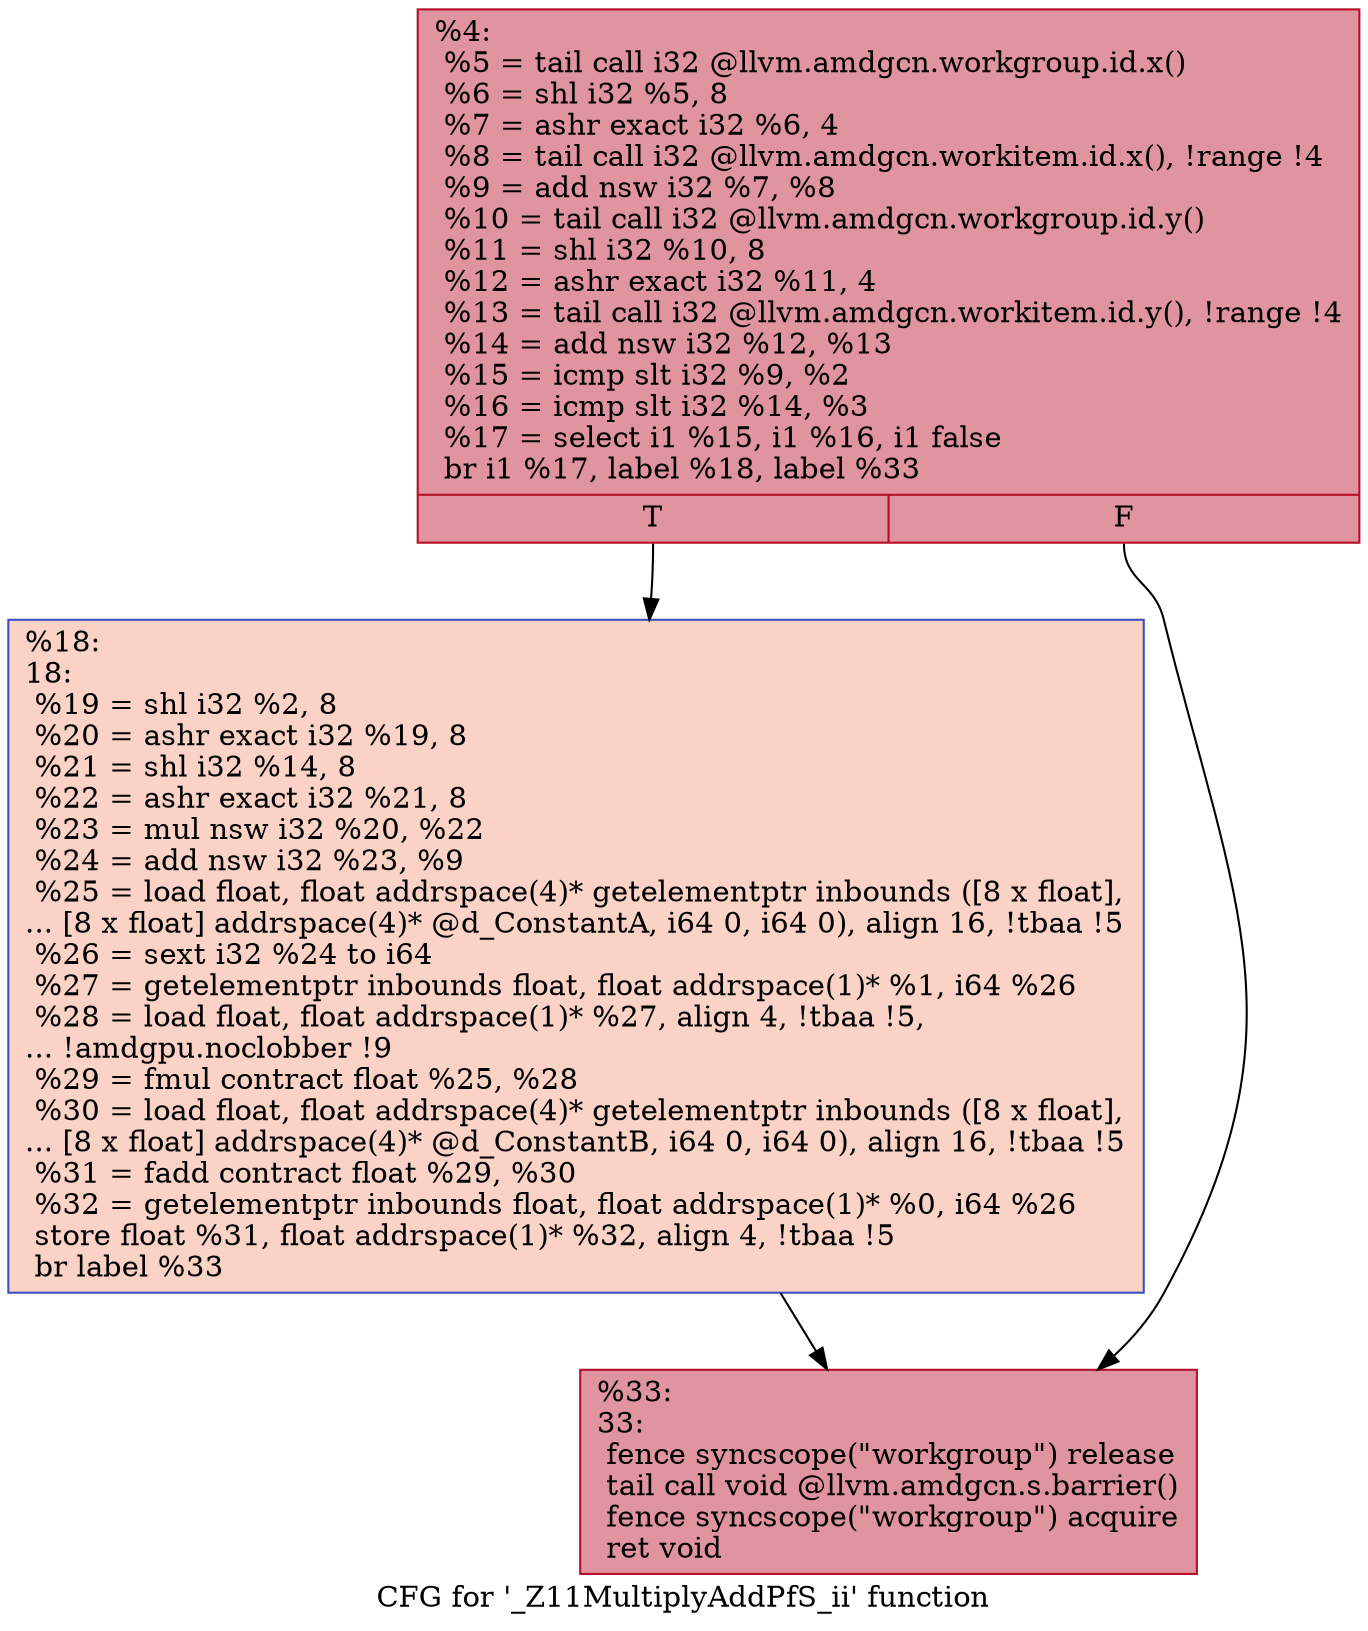 digraph "CFG for '_Z11MultiplyAddPfS_ii' function" {
	label="CFG for '_Z11MultiplyAddPfS_ii' function";

	Node0x529f730 [shape=record,color="#b70d28ff", style=filled, fillcolor="#b70d2870",label="{%4:\l  %5 = tail call i32 @llvm.amdgcn.workgroup.id.x()\l  %6 = shl i32 %5, 8\l  %7 = ashr exact i32 %6, 4\l  %8 = tail call i32 @llvm.amdgcn.workitem.id.x(), !range !4\l  %9 = add nsw i32 %7, %8\l  %10 = tail call i32 @llvm.amdgcn.workgroup.id.y()\l  %11 = shl i32 %10, 8\l  %12 = ashr exact i32 %11, 4\l  %13 = tail call i32 @llvm.amdgcn.workitem.id.y(), !range !4\l  %14 = add nsw i32 %12, %13\l  %15 = icmp slt i32 %9, %2\l  %16 = icmp slt i32 %14, %3\l  %17 = select i1 %15, i1 %16, i1 false\l  br i1 %17, label %18, label %33\l|{<s0>T|<s1>F}}"];
	Node0x529f730:s0 -> Node0x52a08b0;
	Node0x529f730:s1 -> Node0x52a1820;
	Node0x52a08b0 [shape=record,color="#3d50c3ff", style=filled, fillcolor="#f59c7d70",label="{%18:\l18:                                               \l  %19 = shl i32 %2, 8\l  %20 = ashr exact i32 %19, 8\l  %21 = shl i32 %14, 8\l  %22 = ashr exact i32 %21, 8\l  %23 = mul nsw i32 %20, %22\l  %24 = add nsw i32 %23, %9\l  %25 = load float, float addrspace(4)* getelementptr inbounds ([8 x float],\l... [8 x float] addrspace(4)* @d_ConstantA, i64 0, i64 0), align 16, !tbaa !5\l  %26 = sext i32 %24 to i64\l  %27 = getelementptr inbounds float, float addrspace(1)* %1, i64 %26\l  %28 = load float, float addrspace(1)* %27, align 4, !tbaa !5,\l... !amdgpu.noclobber !9\l  %29 = fmul contract float %25, %28\l  %30 = load float, float addrspace(4)* getelementptr inbounds ([8 x float],\l... [8 x float] addrspace(4)* @d_ConstantB, i64 0, i64 0), align 16, !tbaa !5\l  %31 = fadd contract float %29, %30\l  %32 = getelementptr inbounds float, float addrspace(1)* %0, i64 %26\l  store float %31, float addrspace(1)* %32, align 4, !tbaa !5\l  br label %33\l}"];
	Node0x52a08b0 -> Node0x52a1820;
	Node0x52a1820 [shape=record,color="#b70d28ff", style=filled, fillcolor="#b70d2870",label="{%33:\l33:                                               \l  fence syncscope(\"workgroup\") release\l  tail call void @llvm.amdgcn.s.barrier()\l  fence syncscope(\"workgroup\") acquire\l  ret void\l}"];
}
